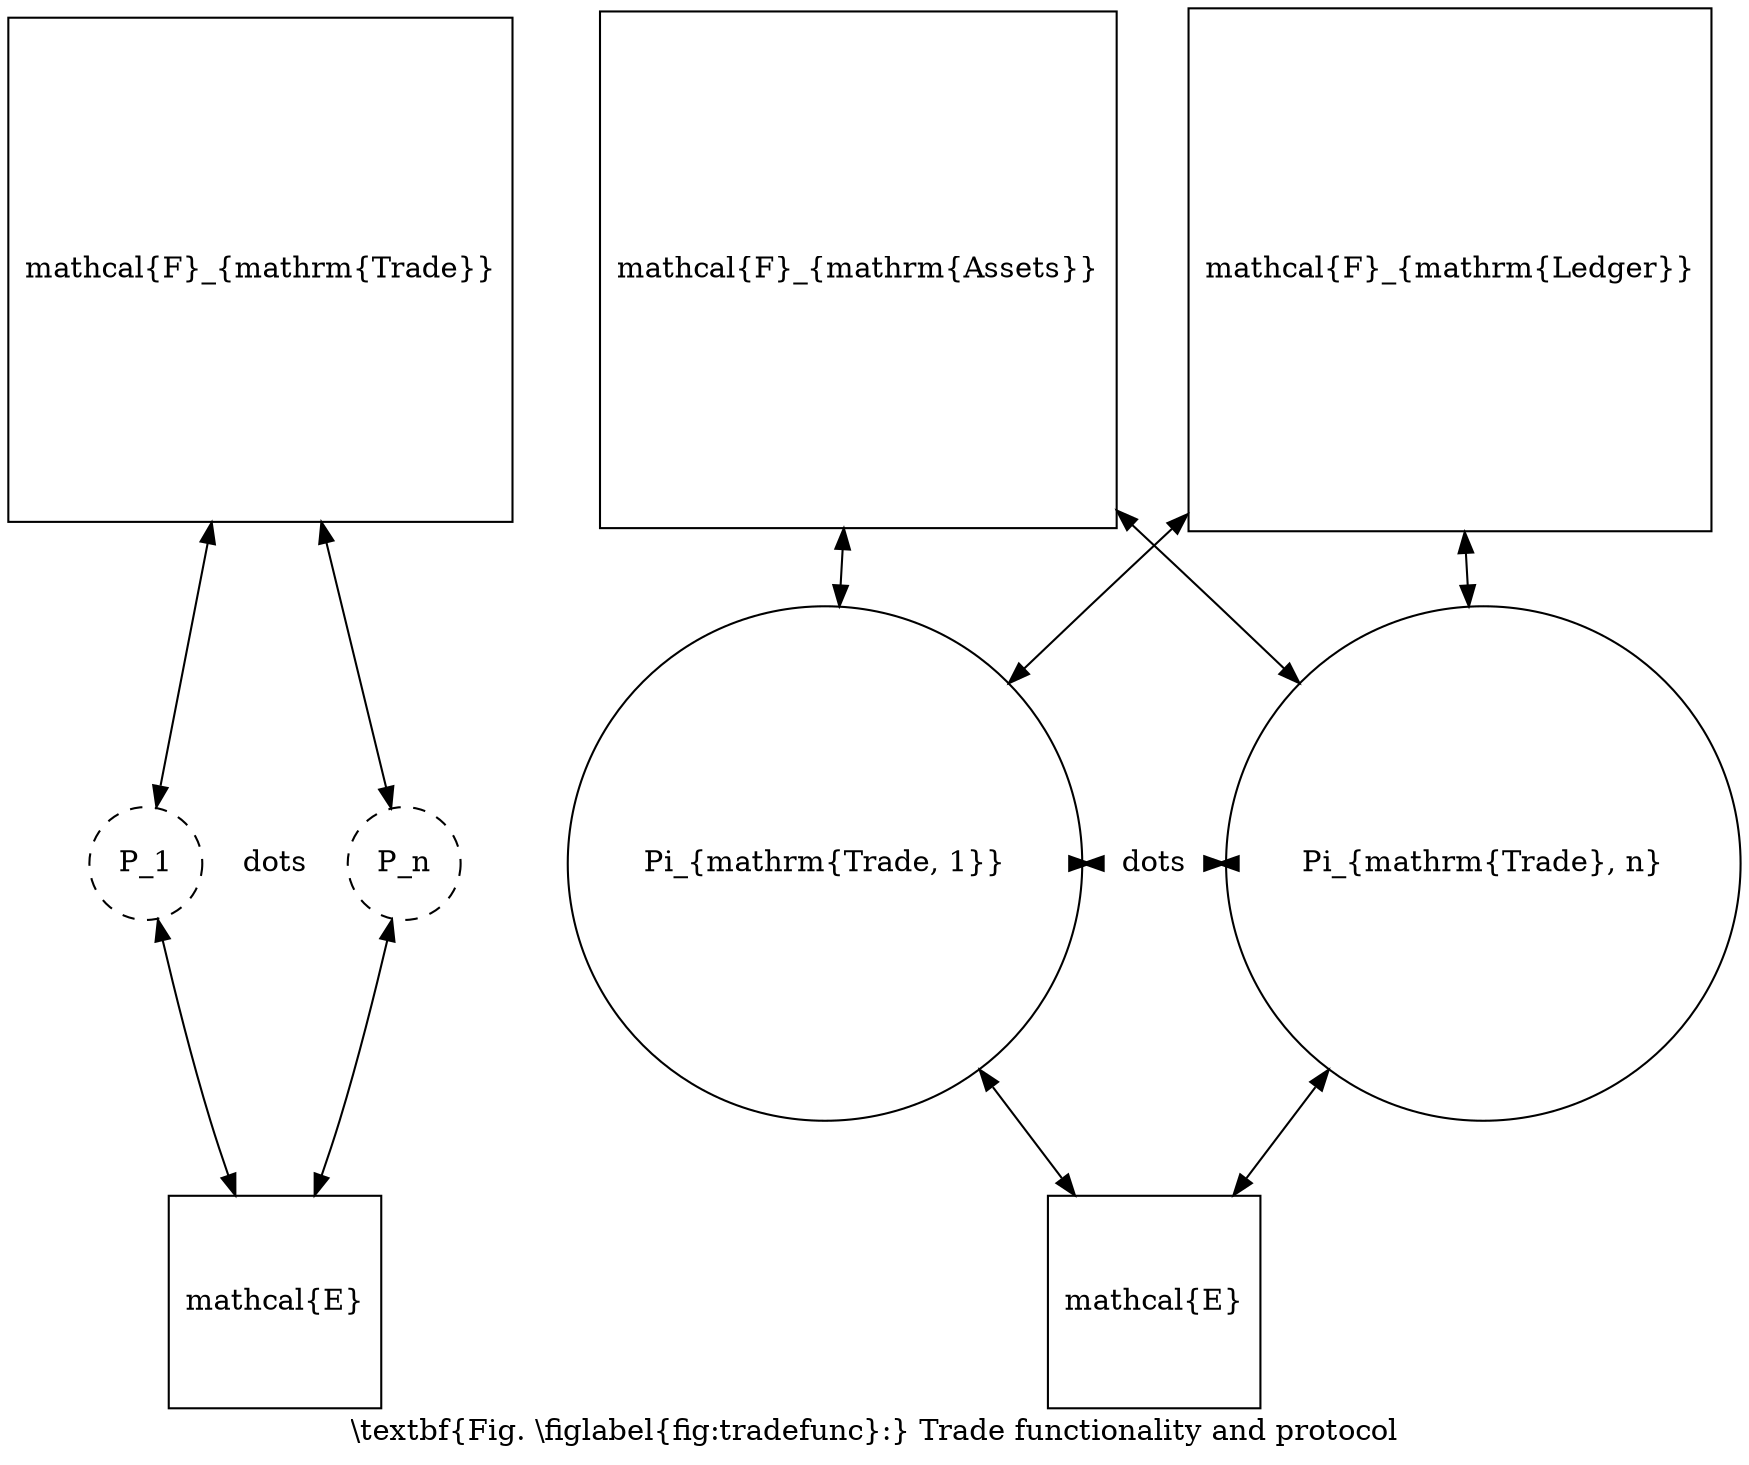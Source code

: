 digraph G {
  graph [
    texmode=raw,
    label="\\textbf{Fig. \\figlabel{fig:tradefunc}:} Trade functionality and protocol"
  ];
  node [shape="circle", texmode=math];
  edge [texmode=math, dir=both];
  nodesep=0.05;
  minlen=0.05;

  rankdir=BT;

  {
    graph [texlbl=""];

    env1 -> dum1;
    env1 -> dum2;

    {
      graph [texlbl=""];
      rank=same;
      rankdir=LR;
      dum1 -> dots1 [style="invis"];
      dots1 -> dum2 [style="invis"];
    }

    dum1 -> ftrade;
    dum2 -> ftrade;

    env1 [label="\mathcal{E}", shape="square"];
    dum1 [label="P_1", style="dashed"];
    dots1 [label="\dots", color="white"];
    dum2 [label="P_n", style="dashed"];
    ftrade [label="\mathcal{F}_{\mathrm{Trade}}", shape="square"];
  }

  {
    graph [texlbl=""];

    env2 [label="\mathcal{E}", shape="square"];
    prot1 [label="\Pi_{\mathrm{Trade, 1}}"];
    dots2 [label="\dots", color="white"];
    prot2 [label="\Pi_{\mathrm{Trade}, n}"];
    ftrade [label="\mathcal{F}_{\mathrm{Trade}}", shape="square"];
    fledger [label="\mathcal{F}_{\mathrm{Ledger}}", shape="square"];
    fassets [label="\mathcal{F}_{\mathrm{Assets}}", shape="square"];

    env2 -> prot1;
    env2 -> prot2;

    {
      graph [texlbl=""];
      rank=same;
      rankdir=LR;
      prot1 -> dots2;
      dots2 -> prot2;
    }

    prot1 -> fassets;
    prot2 -> fassets;
    prot1 -> fledger;
    prot2 -> fledger;
  }

  dum2 -> prot1 [
    style="invis", ltail=cluster0, lhead=cluster1, constraint=false
  ];
}
